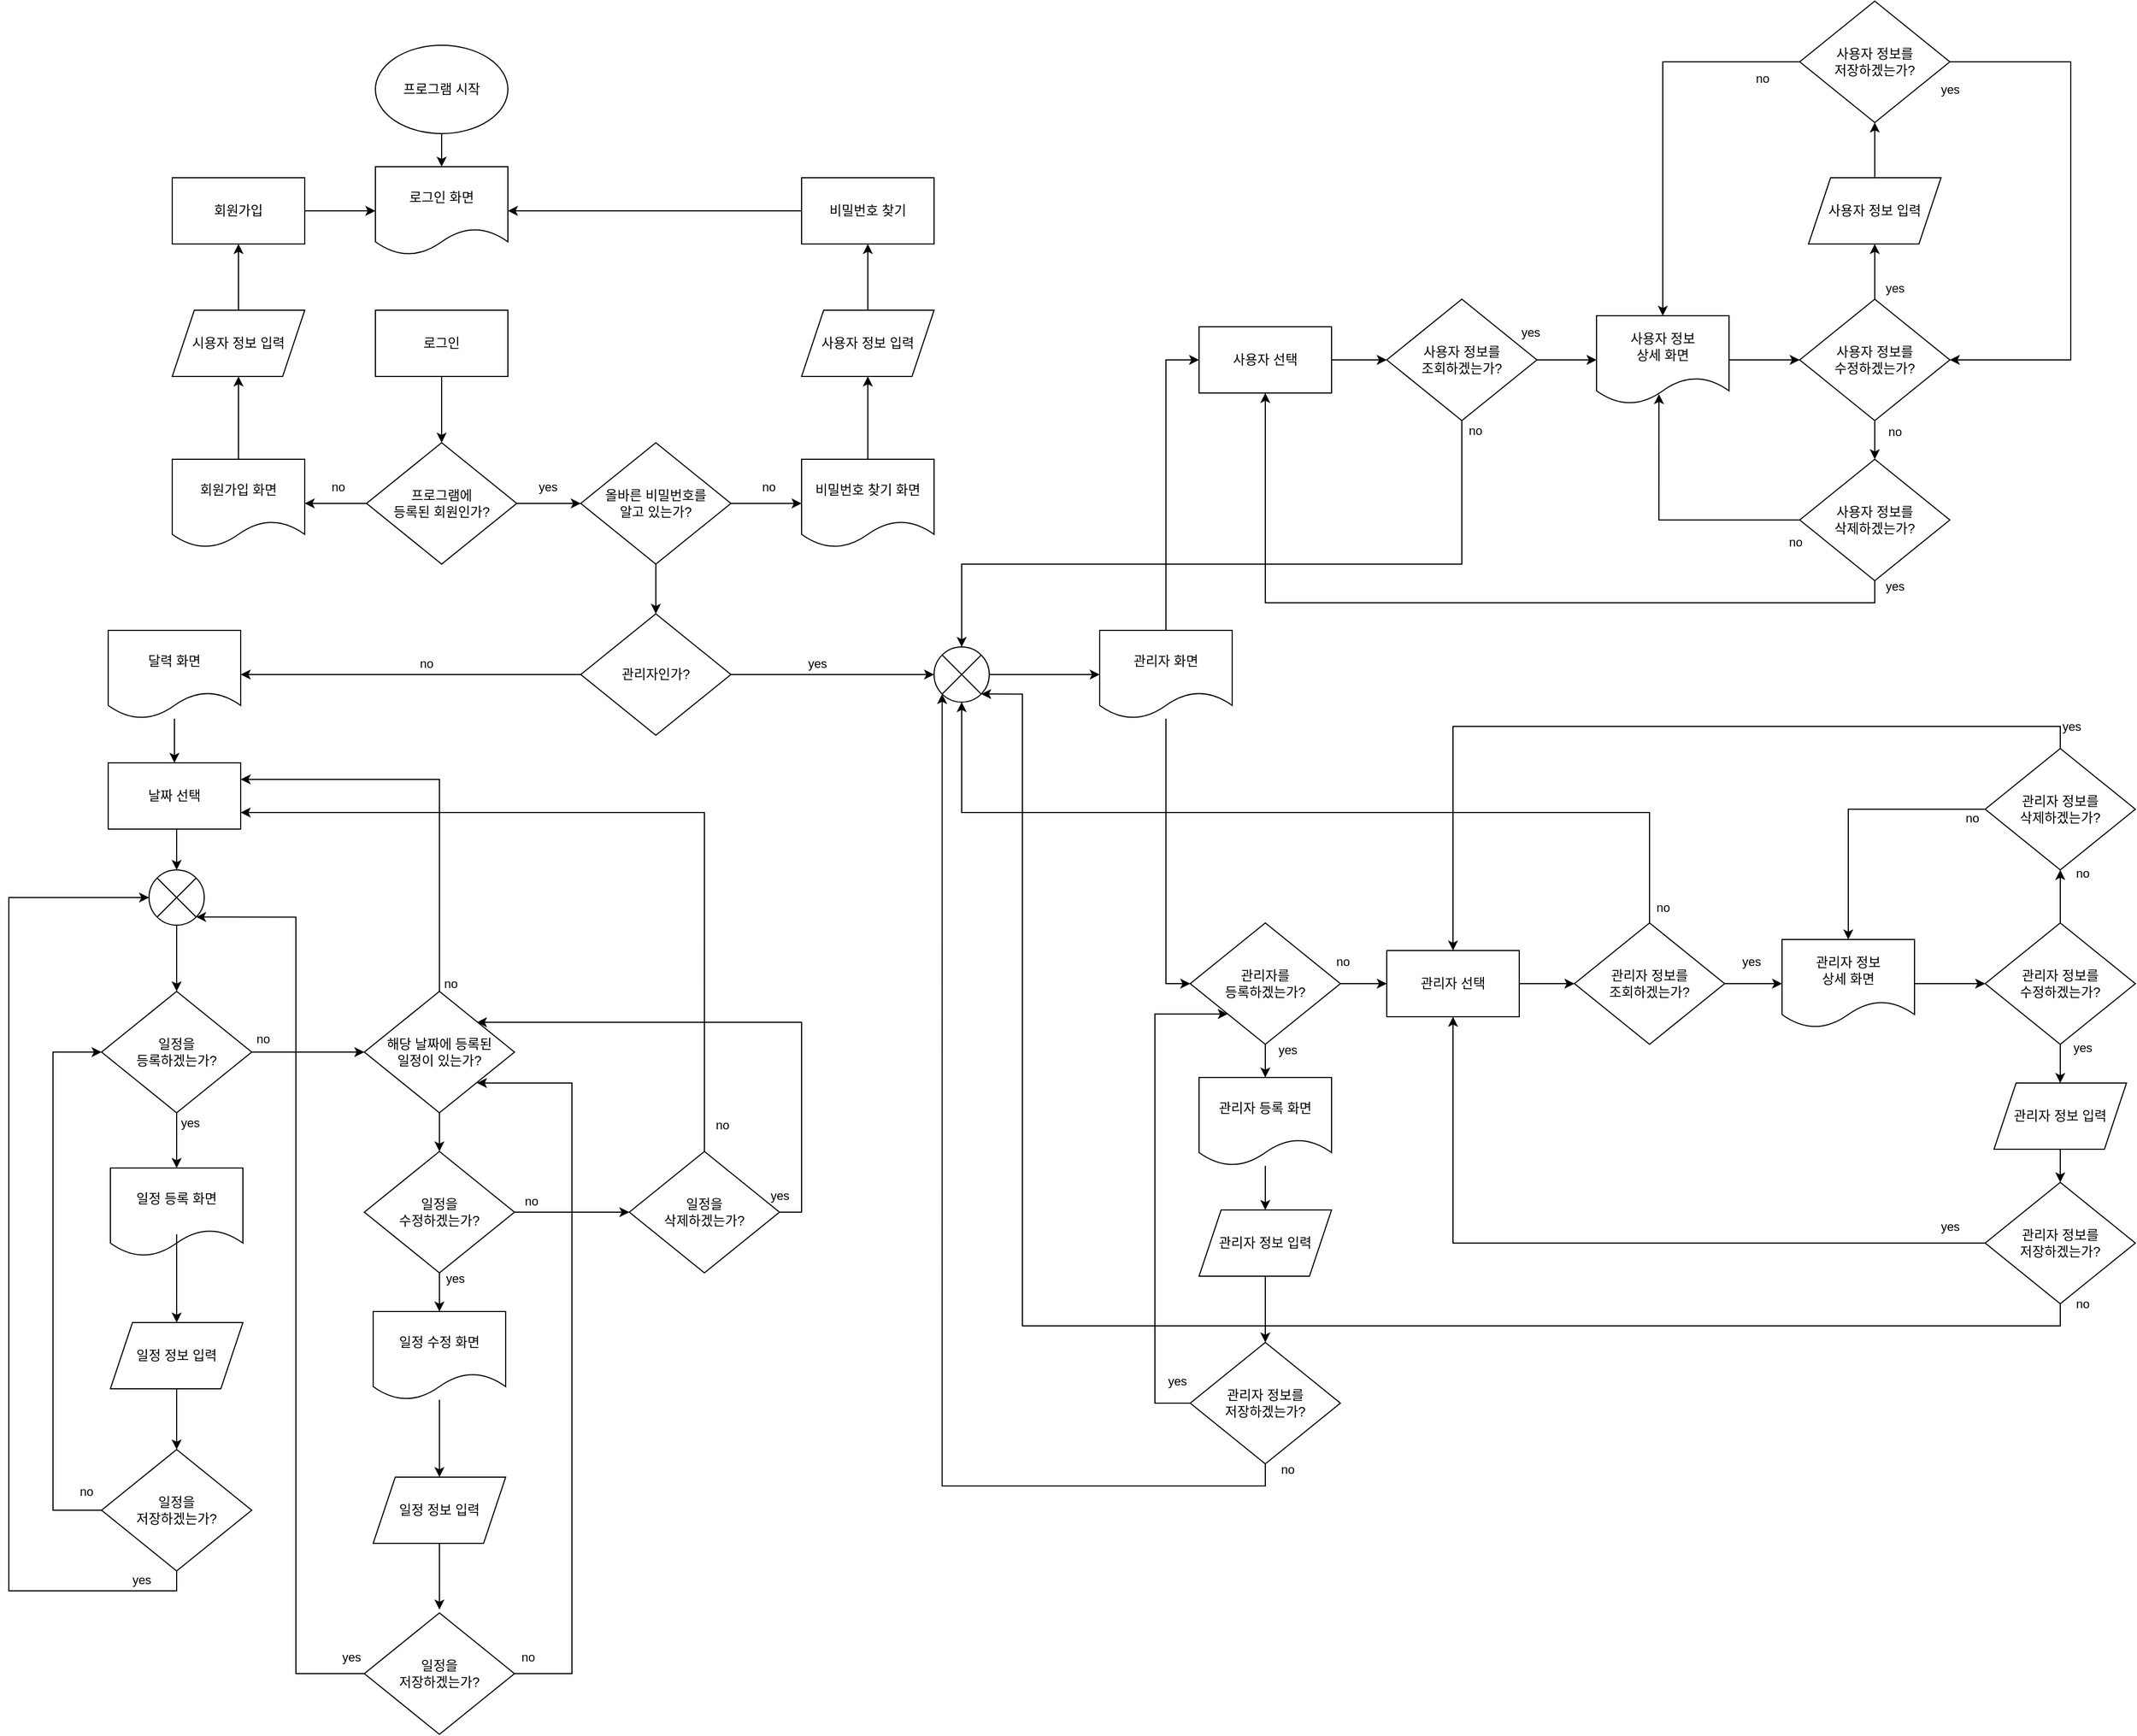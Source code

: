<mxfile version="20.3.0" type="device"><diagram id="fJboWQFBfaaFkfFNAOr0" name="페이지-1"><mxGraphModel dx="2755" dy="3312" grid="1" gridSize="10" guides="1" tooltips="1" connect="1" arrows="1" fold="1" page="1" pageScale="1" pageWidth="827" pageHeight="1169" math="0" shadow="0"><root><mxCell id="0"/><mxCell id="1" parent="0"/><mxCell id="SVB-QHmAHAzMWDpv_pPk-1" value="달력 화면" style="shape=document;whiteSpace=wrap;html=1;boundedLbl=1;" vertex="1" parent="1"><mxGeometry x="421.99" y="-430" width="120" height="80" as="geometry"/></mxCell><mxCell id="SVB-QHmAHAzMWDpv_pPk-2" value="날짜 선택" style="rounded=0;whiteSpace=wrap;html=1;" vertex="1" parent="1"><mxGeometry x="421.99" y="-310" width="120" height="60" as="geometry"/></mxCell><mxCell id="SVB-QHmAHAzMWDpv_pPk-3" style="edgeStyle=orthogonalEdgeStyle;rounded=0;orthogonalLoop=1;jettySize=auto;html=1;entryX=0.5;entryY=0;entryDx=0;entryDy=0;startArrow=none;startFill=0;endArrow=classic;endFill=1;" edge="1" parent="1" source="SVB-QHmAHAzMWDpv_pPk-1" target="SVB-QHmAHAzMWDpv_pPk-2"><mxGeometry relative="1" as="geometry"/></mxCell><mxCell id="SVB-QHmAHAzMWDpv_pPk-4" value="일정을&lt;br&gt;수정하겠는가?" style="rhombus;whiteSpace=wrap;html=1;" vertex="1" parent="1"><mxGeometry x="653.99" y="42" width="136" height="110" as="geometry"/></mxCell><mxCell id="SVB-QHmAHAzMWDpv_pPk-5" value="no" style="edgeStyle=orthogonalEdgeStyle;rounded=0;orthogonalLoop=1;jettySize=auto;html=1;exitX=0.5;exitY=0;exitDx=0;exitDy=0;entryX=1;entryY=0.75;entryDx=0;entryDy=0;startArrow=none;startFill=0;endArrow=classic;endFill=1;" edge="1" parent="1" source="SVB-QHmAHAzMWDpv_pPk-6" target="SVB-QHmAHAzMWDpv_pPk-2"><mxGeometry x="-0.934" y="-16" relative="1" as="geometry"><mxPoint as="offset"/></mxGeometry></mxCell><mxCell id="SVB-QHmAHAzMWDpv_pPk-6" value="일정을&lt;br&gt;삭제하겠는가?" style="rhombus;whiteSpace=wrap;html=1;" vertex="1" parent="1"><mxGeometry x="893.99" y="42" width="136" height="110" as="geometry"/></mxCell><mxCell id="SVB-QHmAHAzMWDpv_pPk-7" value="no" style="edgeStyle=orthogonalEdgeStyle;rounded=0;orthogonalLoop=1;jettySize=auto;html=1;exitX=1;exitY=0.5;exitDx=0;exitDy=0;entryX=0;entryY=0.5;entryDx=0;entryDy=0;startArrow=none;startFill=0;endArrow=classic;endFill=1;" edge="1" parent="1" source="SVB-QHmAHAzMWDpv_pPk-4" target="SVB-QHmAHAzMWDpv_pPk-6"><mxGeometry x="-0.714" y="10" relative="1" as="geometry"><mxPoint as="offset"/></mxGeometry></mxCell><mxCell id="SVB-QHmAHAzMWDpv_pPk-8" value="일정 수정 화면" style="shape=document;whiteSpace=wrap;html=1;boundedLbl=1;" vertex="1" parent="1"><mxGeometry x="661.99" y="187" width="120" height="80" as="geometry"/></mxCell><mxCell id="SVB-QHmAHAzMWDpv_pPk-9" value="yes" style="edgeStyle=orthogonalEdgeStyle;rounded=0;orthogonalLoop=1;jettySize=auto;html=1;exitX=0.5;exitY=1;exitDx=0;exitDy=0;entryX=0.5;entryY=0;entryDx=0;entryDy=0;startArrow=none;startFill=0;endArrow=classic;endFill=1;" edge="1" parent="1" source="SVB-QHmAHAzMWDpv_pPk-4" target="SVB-QHmAHAzMWDpv_pPk-8"><mxGeometry x="-0.714" y="14" relative="1" as="geometry"><mxPoint as="offset"/></mxGeometry></mxCell><mxCell id="SVB-QHmAHAzMWDpv_pPk-10" value="일정을&lt;br&gt;저장하겠는가?" style="rhombus;whiteSpace=wrap;html=1;" vertex="1" parent="1"><mxGeometry x="415.99" y="312" width="136" height="110" as="geometry"/></mxCell><mxCell id="SVB-QHmAHAzMWDpv_pPk-11" value="no" style="edgeStyle=orthogonalEdgeStyle;rounded=0;orthogonalLoop=1;jettySize=auto;html=1;exitX=0.5;exitY=0;exitDx=0;exitDy=0;entryX=1;entryY=0.25;entryDx=0;entryDy=0;startArrow=none;startFill=0;endArrow=classic;endFill=1;" edge="1" parent="1" source="SVB-QHmAHAzMWDpv_pPk-13" target="SVB-QHmAHAzMWDpv_pPk-2"><mxGeometry x="-0.962" y="-10" relative="1" as="geometry"><mxPoint as="offset"/></mxGeometry></mxCell><mxCell id="SVB-QHmAHAzMWDpv_pPk-12" style="edgeStyle=orthogonalEdgeStyle;rounded=0;orthogonalLoop=1;jettySize=auto;html=1;exitX=0.5;exitY=1;exitDx=0;exitDy=0;entryX=0.5;entryY=0;entryDx=0;entryDy=0;startArrow=none;startFill=0;endArrow=classic;endFill=1;" edge="1" parent="1" source="SVB-QHmAHAzMWDpv_pPk-13" target="SVB-QHmAHAzMWDpv_pPk-4"><mxGeometry relative="1" as="geometry"/></mxCell><mxCell id="SVB-QHmAHAzMWDpv_pPk-13" value="해당 날짜에 등록된&lt;br&gt;일정이 있는가?" style="rhombus;whiteSpace=wrap;html=1;" vertex="1" parent="1"><mxGeometry x="653.99" y="-103.0" width="136" height="110" as="geometry"/></mxCell><mxCell id="SVB-QHmAHAzMWDpv_pPk-14" value="yes" style="edgeStyle=orthogonalEdgeStyle;rounded=0;orthogonalLoop=1;jettySize=auto;html=1;exitX=1;exitY=0.5;exitDx=0;exitDy=0;startArrow=none;startFill=0;endArrow=classic;endFill=1;entryX=1;entryY=0;entryDx=0;entryDy=0;" edge="1" parent="1" source="SVB-QHmAHAzMWDpv_pPk-6" target="SVB-QHmAHAzMWDpv_pPk-13"><mxGeometry x="-1" y="15" relative="1" as="geometry"><mxPoint x="1035.99" y="-68.0" as="targetPoint"/><Array as="points"><mxPoint x="1049.99" y="97"/><mxPoint x="1049.99" y="-75.0"/><mxPoint x="755.99" y="-75.0"/></Array><mxPoint as="offset"/></mxGeometry></mxCell><mxCell id="SVB-QHmAHAzMWDpv_pPk-15" value="no" style="edgeStyle=orthogonalEdgeStyle;rounded=0;orthogonalLoop=1;jettySize=auto;html=1;exitX=1;exitY=0.5;exitDx=0;exitDy=0;entryX=0;entryY=0.5;entryDx=0;entryDy=0;startArrow=none;startFill=0;endArrow=classic;endFill=1;" edge="1" parent="1" source="SVB-QHmAHAzMWDpv_pPk-16" target="SVB-QHmAHAzMWDpv_pPk-13"><mxGeometry x="-0.804" y="12" relative="1" as="geometry"><mxPoint x="591.99" y="-48.0" as="sourcePoint"/><mxPoint as="offset"/></mxGeometry></mxCell><mxCell id="SVB-QHmAHAzMWDpv_pPk-16" value="일정을&lt;br&gt;등록하겠는가?" style="rhombus;whiteSpace=wrap;html=1;" vertex="1" parent="1"><mxGeometry x="415.99" y="-103.0" width="136" height="110" as="geometry"/></mxCell><mxCell id="SVB-QHmAHAzMWDpv_pPk-17" value="no" style="edgeStyle=orthogonalEdgeStyle;rounded=0;orthogonalLoop=1;jettySize=auto;html=1;exitX=0;exitY=0.5;exitDx=0;exitDy=0;entryX=0;entryY=0.5;entryDx=0;entryDy=0;startArrow=none;startFill=0;endArrow=classic;endFill=1;" edge="1" parent="1" source="SVB-QHmAHAzMWDpv_pPk-10" target="SVB-QHmAHAzMWDpv_pPk-16"><mxGeometry x="-0.944" y="-17" relative="1" as="geometry"><Array as="points"><mxPoint x="371.99" y="367"/><mxPoint x="371.99" y="-48.0"/></Array><mxPoint as="offset"/></mxGeometry></mxCell><mxCell id="SVB-QHmAHAzMWDpv_pPk-18" value="일정 등록 화면" style="shape=document;whiteSpace=wrap;html=1;boundedLbl=1;" vertex="1" parent="1"><mxGeometry x="423.99" y="57" width="120" height="80" as="geometry"/></mxCell><mxCell id="SVB-QHmAHAzMWDpv_pPk-19" value="yes" style="edgeStyle=orthogonalEdgeStyle;rounded=0;orthogonalLoop=1;jettySize=auto;html=1;exitX=0.5;exitY=1;exitDx=0;exitDy=0;entryX=0.5;entryY=0;entryDx=0;entryDy=0;startArrow=none;startFill=0;endArrow=classic;endFill=1;" edge="1" parent="1" source="SVB-QHmAHAzMWDpv_pPk-16" target="SVB-QHmAHAzMWDpv_pPk-18"><mxGeometry x="-0.667" y="12" relative="1" as="geometry"><mxPoint as="offset"/></mxGeometry></mxCell><mxCell id="SVB-QHmAHAzMWDpv_pPk-20" style="edgeStyle=orthogonalEdgeStyle;rounded=0;orthogonalLoop=1;jettySize=auto;html=1;exitX=0.5;exitY=0;exitDx=0;exitDy=0;startArrow=classic;startFill=1;endArrow=none;endFill=0;" edge="1" parent="1" source="SVB-QHmAHAzMWDpv_pPk-22"><mxGeometry relative="1" as="geometry"><mxPoint x="483.99" y="167" as="sourcePoint"/><mxPoint x="483.99" y="117" as="targetPoint"/></mxGeometry></mxCell><mxCell id="SVB-QHmAHAzMWDpv_pPk-21" style="edgeStyle=orthogonalEdgeStyle;rounded=0;orthogonalLoop=1;jettySize=auto;html=1;exitX=0.5;exitY=1;exitDx=0;exitDy=0;entryX=0.5;entryY=0;entryDx=0;entryDy=0;startArrow=none;startFill=0;endArrow=classic;endFill=1;" edge="1" parent="1" source="SVB-QHmAHAzMWDpv_pPk-22" target="SVB-QHmAHAzMWDpv_pPk-10"><mxGeometry relative="1" as="geometry"/></mxCell><mxCell id="SVB-QHmAHAzMWDpv_pPk-22" value="일정 정보 입력" style="shape=parallelogram;perimeter=parallelogramPerimeter;whiteSpace=wrap;html=1;fixedSize=1;" vertex="1" parent="1"><mxGeometry x="423.99" y="197" width="120" height="60" as="geometry"/></mxCell><mxCell id="SVB-QHmAHAzMWDpv_pPk-23" value="no" style="edgeStyle=orthogonalEdgeStyle;rounded=0;orthogonalLoop=1;jettySize=auto;html=1;entryX=1;entryY=1;entryDx=0;entryDy=0;startArrow=none;startFill=0;endArrow=classic;endFill=1;exitX=1;exitY=0.5;exitDx=0;exitDy=0;" edge="1" parent="1" source="SVB-QHmAHAzMWDpv_pPk-24" target="SVB-QHmAHAzMWDpv_pPk-13"><mxGeometry x="-0.964" y="15" relative="1" as="geometry"><mxPoint x="841.99" y="512" as="sourcePoint"/><Array as="points"><mxPoint x="841.99" y="515"/><mxPoint x="841.99" y="-20.0"/><mxPoint x="755.99" y="-20.0"/></Array><mxPoint as="offset"/></mxGeometry></mxCell><mxCell id="SVB-QHmAHAzMWDpv_pPk-24" value="일정을&lt;br&gt;저장하겠는가?" style="rhombus;whiteSpace=wrap;html=1;" vertex="1" parent="1"><mxGeometry x="653.99" y="460" width="136" height="110" as="geometry"/></mxCell><mxCell id="SVB-QHmAHAzMWDpv_pPk-25" style="edgeStyle=orthogonalEdgeStyle;rounded=0;orthogonalLoop=1;jettySize=auto;html=1;exitX=0.5;exitY=1;exitDx=0;exitDy=0;entryX=0.5;entryY=0;entryDx=0;entryDy=0;startArrow=none;startFill=0;endArrow=classic;endFill=1;" edge="1" parent="1" source="SVB-QHmAHAzMWDpv_pPk-26"><mxGeometry relative="1" as="geometry"><mxPoint x="721.99" y="457" as="targetPoint"/></mxGeometry></mxCell><mxCell id="SVB-QHmAHAzMWDpv_pPk-26" value="일정 정보 입력" style="shape=parallelogram;perimeter=parallelogramPerimeter;whiteSpace=wrap;html=1;fixedSize=1;" vertex="1" parent="1"><mxGeometry x="661.99" y="337" width="120" height="60" as="geometry"/></mxCell><mxCell id="SVB-QHmAHAzMWDpv_pPk-27" style="edgeStyle=orthogonalEdgeStyle;rounded=0;orthogonalLoop=1;jettySize=auto;html=1;entryX=0.5;entryY=0;entryDx=0;entryDy=0;startArrow=none;startFill=0;endArrow=classic;endFill=1;" edge="1" parent="1" source="SVB-QHmAHAzMWDpv_pPk-8" target="SVB-QHmAHAzMWDpv_pPk-26"><mxGeometry relative="1" as="geometry"><mxPoint x="721.99" y="247" as="sourcePoint"/><mxPoint x="554.99" y="197" as="targetPoint"/></mxGeometry></mxCell><mxCell id="SVB-QHmAHAzMWDpv_pPk-28" style="edgeStyle=orthogonalEdgeStyle;rounded=0;orthogonalLoop=1;jettySize=auto;html=1;exitX=0.5;exitY=1;exitDx=0;exitDy=0;entryX=0.5;entryY=0;entryDx=0;entryDy=0;startArrow=none;startFill=0;endArrow=classic;endFill=1;" edge="1" parent="1" source="SVB-QHmAHAzMWDpv_pPk-29" target="SVB-QHmAHAzMWDpv_pPk-16"><mxGeometry relative="1" as="geometry"/></mxCell><mxCell id="SVB-QHmAHAzMWDpv_pPk-29" value="" style="shape=sumEllipse;perimeter=ellipsePerimeter;whiteSpace=wrap;html=1;backgroundOutline=1;" vertex="1" parent="1"><mxGeometry x="458.99" y="-213.0" width="50" height="50" as="geometry"/></mxCell><mxCell id="SVB-QHmAHAzMWDpv_pPk-30" style="edgeStyle=orthogonalEdgeStyle;rounded=0;orthogonalLoop=1;jettySize=auto;html=1;exitX=0.5;exitY=1;exitDx=0;exitDy=0;entryX=0.5;entryY=0;entryDx=0;entryDy=0;startArrow=none;startFill=0;endArrow=classic;endFill=1;" edge="1" parent="1" source="SVB-QHmAHAzMWDpv_pPk-2" target="SVB-QHmAHAzMWDpv_pPk-29"><mxGeometry relative="1" as="geometry"><mxPoint x="729.99" y="-210.0" as="targetPoint"/></mxGeometry></mxCell><mxCell id="SVB-QHmAHAzMWDpv_pPk-31" value="yes" style="edgeStyle=orthogonalEdgeStyle;rounded=0;orthogonalLoop=1;jettySize=auto;html=1;exitX=0.5;exitY=1;exitDx=0;exitDy=0;entryX=0;entryY=0.5;entryDx=0;entryDy=0;startArrow=none;startFill=0;endArrow=classic;endFill=1;" edge="1" parent="1" source="SVB-QHmAHAzMWDpv_pPk-10" target="SVB-QHmAHAzMWDpv_pPk-29"><mxGeometry x="-0.892" y="-10" relative="1" as="geometry"><Array as="points"><mxPoint x="483.99" y="440"/><mxPoint x="331.99" y="440"/><mxPoint x="331.99" y="-188.0"/></Array><mxPoint as="offset"/></mxGeometry></mxCell><mxCell id="SVB-QHmAHAzMWDpv_pPk-32" value="yes" style="edgeStyle=orthogonalEdgeStyle;rounded=0;orthogonalLoop=1;jettySize=auto;html=1;exitX=0;exitY=0.5;exitDx=0;exitDy=0;entryX=1;entryY=1;entryDx=0;entryDy=0;startArrow=none;startFill=0;endArrow=classic;endFill=1;" edge="1" parent="1" source="SVB-QHmAHAzMWDpv_pPk-24" target="SVB-QHmAHAzMWDpv_pPk-29"><mxGeometry x="-0.971" y="-15" relative="1" as="geometry"><mxPoint x="613.99" y="512" as="sourcePoint"/><Array as="points"><mxPoint x="591.99" y="515"/><mxPoint x="591.99" y="-170.0"/></Array><mxPoint as="offset"/></mxGeometry></mxCell><mxCell id="SVB-QHmAHAzMWDpv_pPk-33" value="관리자 화면" style="shape=document;whiteSpace=wrap;html=1;boundedLbl=1;" vertex="1" parent="1"><mxGeometry x="1320" y="-430" width="120" height="80" as="geometry"/></mxCell><mxCell id="SVB-QHmAHAzMWDpv_pPk-34" value="사용자 정보를&lt;br&gt;조회하겠는가?" style="rhombus;whiteSpace=wrap;html=1;" vertex="1" parent="1"><mxGeometry x="1580" y="-730" width="136" height="110" as="geometry"/></mxCell><mxCell id="SVB-QHmAHAzMWDpv_pPk-35" style="edgeStyle=orthogonalEdgeStyle;rounded=0;orthogonalLoop=1;jettySize=auto;html=1;exitX=1;exitY=0.5;exitDx=0;exitDy=0;entryX=0;entryY=0.5;entryDx=0;entryDy=0;startArrow=none;startFill=0;endArrow=classic;endFill=1;" edge="1" parent="1" source="SVB-QHmAHAzMWDpv_pPk-36" target="SVB-QHmAHAzMWDpv_pPk-34"><mxGeometry relative="1" as="geometry"/></mxCell><mxCell id="SVB-QHmAHAzMWDpv_pPk-36" value="사용자 선택" style="whiteSpace=wrap;html=1;" vertex="1" parent="1"><mxGeometry x="1410" y="-705" width="120" height="60" as="geometry"/></mxCell><mxCell id="SVB-QHmAHAzMWDpv_pPk-37" style="edgeStyle=orthogonalEdgeStyle;rounded=0;orthogonalLoop=1;jettySize=auto;html=1;entryX=0;entryY=0.5;entryDx=0;entryDy=0;startArrow=none;startFill=0;endArrow=classic;endFill=1;" edge="1" parent="1" source="SVB-QHmAHAzMWDpv_pPk-33" target="SVB-QHmAHAzMWDpv_pPk-36"><mxGeometry relative="1" as="geometry"/></mxCell><mxCell id="SVB-QHmAHAzMWDpv_pPk-38" value="사용자 정보를&lt;br&gt;수정하겠는가?" style="rhombus;whiteSpace=wrap;html=1;" vertex="1" parent="1"><mxGeometry x="1954" y="-730" width="136" height="110" as="geometry"/></mxCell><mxCell id="SVB-QHmAHAzMWDpv_pPk-39" value="사용자 정보 입력" style="shape=parallelogram;perimeter=parallelogramPerimeter;whiteSpace=wrap;html=1;fixedSize=1;" vertex="1" parent="1"><mxGeometry x="1962" y="-840" width="120" height="60" as="geometry"/></mxCell><mxCell id="SVB-QHmAHAzMWDpv_pPk-40" value="yes" style="edgeStyle=orthogonalEdgeStyle;rounded=0;orthogonalLoop=1;jettySize=auto;html=1;exitX=0.5;exitY=0;exitDx=0;exitDy=0;entryX=0.5;entryY=1;entryDx=0;entryDy=0;startArrow=none;startFill=0;endArrow=classic;endFill=1;" edge="1" parent="1" source="SVB-QHmAHAzMWDpv_pPk-38" target="SVB-QHmAHAzMWDpv_pPk-39"><mxGeometry x="-0.6" y="-18" relative="1" as="geometry"><mxPoint as="offset"/></mxGeometry></mxCell><mxCell id="SVB-QHmAHAzMWDpv_pPk-41" value="yes" style="edgeStyle=orthogonalEdgeStyle;rounded=0;orthogonalLoop=1;jettySize=auto;html=1;exitX=1;exitY=0.5;exitDx=0;exitDy=0;entryX=1;entryY=0.5;entryDx=0;entryDy=0;startArrow=none;startFill=0;endArrow=classic;endFill=1;" edge="1" parent="1" source="SVB-QHmAHAzMWDpv_pPk-42" target="SVB-QHmAHAzMWDpv_pPk-38"><mxGeometry x="-1" y="-25" relative="1" as="geometry"><Array as="points"><mxPoint x="2199.5" y="-945"/><mxPoint x="2199.5" y="-675"/></Array><mxPoint as="offset"/></mxGeometry></mxCell><mxCell id="SVB-QHmAHAzMWDpv_pPk-42" value="사용자 정보를&lt;br&gt;저장하겠는가?" style="rhombus;whiteSpace=wrap;html=1;" vertex="1" parent="1"><mxGeometry x="1954" y="-1000" width="136" height="110" as="geometry"/></mxCell><mxCell id="SVB-QHmAHAzMWDpv_pPk-43" style="edgeStyle=orthogonalEdgeStyle;rounded=0;orthogonalLoop=1;jettySize=auto;html=1;exitX=0.5;exitY=0;exitDx=0;exitDy=0;entryX=0.5;entryY=1;entryDx=0;entryDy=0;startArrow=none;startFill=0;endArrow=classic;endFill=1;" edge="1" parent="1" source="SVB-QHmAHAzMWDpv_pPk-39" target="SVB-QHmAHAzMWDpv_pPk-42"><mxGeometry relative="1" as="geometry"/></mxCell><mxCell id="SVB-QHmAHAzMWDpv_pPk-44" value="yes" style="edgeStyle=orthogonalEdgeStyle;rounded=0;orthogonalLoop=1;jettySize=auto;html=1;exitX=0.5;exitY=1;exitDx=0;exitDy=0;entryX=0.5;entryY=1;entryDx=0;entryDy=0;startArrow=none;startFill=0;endArrow=classic;endFill=1;" edge="1" parent="1" source="SVB-QHmAHAzMWDpv_pPk-45" target="SVB-QHmAHAzMWDpv_pPk-36"><mxGeometry x="-0.987" y="18" relative="1" as="geometry"><mxPoint as="offset"/></mxGeometry></mxCell><mxCell id="SVB-QHmAHAzMWDpv_pPk-45" value="사용자 정보를&lt;br&gt;삭제하겠는가?" style="rhombus;whiteSpace=wrap;html=1;" vertex="1" parent="1"><mxGeometry x="1954" y="-585" width="136" height="110" as="geometry"/></mxCell><mxCell id="SVB-QHmAHAzMWDpv_pPk-46" value="no" style="edgeStyle=orthogonalEdgeStyle;rounded=0;orthogonalLoop=1;jettySize=auto;html=1;exitX=0.5;exitY=1;exitDx=0;exitDy=0;entryX=0.5;entryY=0;entryDx=0;entryDy=0;startArrow=none;startFill=0;endArrow=classic;endFill=1;" edge="1" parent="1" source="SVB-QHmAHAzMWDpv_pPk-38" target="SVB-QHmAHAzMWDpv_pPk-45"><mxGeometry x="-0.429" y="18" relative="1" as="geometry"><mxPoint as="offset"/></mxGeometry></mxCell><mxCell id="SVB-QHmAHAzMWDpv_pPk-47" value="관리자를&lt;br&gt;등록하겠는가?" style="rhombus;whiteSpace=wrap;html=1;" vertex="1" parent="1"><mxGeometry x="1402" y="-165.0" width="136" height="110" as="geometry"/></mxCell><mxCell id="SVB-QHmAHAzMWDpv_pPk-48" style="edgeStyle=orthogonalEdgeStyle;rounded=0;orthogonalLoop=1;jettySize=auto;html=1;entryX=0;entryY=0.5;entryDx=0;entryDy=0;startArrow=none;startFill=0;endArrow=classic;endFill=1;" edge="1" parent="1" source="SVB-QHmAHAzMWDpv_pPk-33" target="SVB-QHmAHAzMWDpv_pPk-47"><mxGeometry relative="1" as="geometry"><mxPoint x="1410" y="-85.0" as="targetPoint"/></mxGeometry></mxCell><mxCell id="SVB-QHmAHAzMWDpv_pPk-49" value="no" style="edgeStyle=orthogonalEdgeStyle;rounded=0;orthogonalLoop=1;jettySize=auto;html=1;exitX=1;exitY=0.5;exitDx=0;exitDy=0;entryX=0;entryY=0.5;entryDx=0;entryDy=0;startArrow=none;startFill=0;endArrow=classic;endFill=1;" edge="1" parent="1" source="SVB-QHmAHAzMWDpv_pPk-47" target="SVB-QHmAHAzMWDpv_pPk-77"><mxGeometry x="-0.905" y="20" relative="1" as="geometry"><mxPoint x="1530" y="-110.0" as="sourcePoint"/><mxPoint x="1580" y="-110.0" as="targetPoint"/><mxPoint as="offset"/></mxGeometry></mxCell><mxCell id="SVB-QHmAHAzMWDpv_pPk-50" value="관리자 정보를&lt;br&gt;수정하겠는가?" style="rhombus;whiteSpace=wrap;html=1;" vertex="1" parent="1"><mxGeometry x="2122" y="-165.0" width="136" height="110" as="geometry"/></mxCell><mxCell id="SVB-QHmAHAzMWDpv_pPk-51" value="관리자 정보를&lt;br&gt;삭제하겠는가?" style="rhombus;whiteSpace=wrap;html=1;" vertex="1" parent="1"><mxGeometry x="2122" y="-323" width="136" height="110" as="geometry"/></mxCell><mxCell id="SVB-QHmAHAzMWDpv_pPk-52" value="no" style="edgeStyle=orthogonalEdgeStyle;rounded=0;orthogonalLoop=1;jettySize=auto;html=1;exitX=0.5;exitY=0;exitDx=0;exitDy=0;entryX=0.5;entryY=1;entryDx=0;entryDy=0;startArrow=none;startFill=0;endArrow=classic;endFill=1;" edge="1" parent="1" source="SVB-QHmAHAzMWDpv_pPk-50" target="SVB-QHmAHAzMWDpv_pPk-51"><mxGeometry x="0.875" y="-20" relative="1" as="geometry"><mxPoint as="offset"/></mxGeometry></mxCell><mxCell id="SVB-QHmAHAzMWDpv_pPk-53" value="관리자 정보 입력" style="shape=parallelogram;perimeter=parallelogramPerimeter;whiteSpace=wrap;html=1;fixedSize=1;" vertex="1" parent="1"><mxGeometry x="2130" y="-20" width="120" height="60" as="geometry"/></mxCell><mxCell id="SVB-QHmAHAzMWDpv_pPk-54" value="yes" style="edgeStyle=orthogonalEdgeStyle;rounded=0;orthogonalLoop=1;jettySize=auto;html=1;exitX=0.5;exitY=1;exitDx=0;exitDy=0;entryX=0.5;entryY=0;entryDx=0;entryDy=0;startArrow=none;startFill=0;endArrow=classic;endFill=1;" edge="1" parent="1" source="SVB-QHmAHAzMWDpv_pPk-50" target="SVB-QHmAHAzMWDpv_pPk-53"><mxGeometry x="-0.867" y="20" relative="1" as="geometry"><mxPoint as="offset"/></mxGeometry></mxCell><mxCell id="SVB-QHmAHAzMWDpv_pPk-55" value="yes" style="edgeStyle=orthogonalEdgeStyle;rounded=0;orthogonalLoop=1;jettySize=auto;html=1;exitX=0;exitY=0.5;exitDx=0;exitDy=0;entryX=0;entryY=1;entryDx=0;entryDy=0;startArrow=none;startFill=0;endArrow=classic;endFill=1;" edge="1" parent="1" source="SVB-QHmAHAzMWDpv_pPk-56" target="SVB-QHmAHAzMWDpv_pPk-47"><mxGeometry x="-0.769" y="-20" relative="1" as="geometry"><Array as="points"><mxPoint x="1370" y="270"/><mxPoint x="1370" y="-82"/></Array><mxPoint as="offset"/></mxGeometry></mxCell><mxCell id="SVB-QHmAHAzMWDpv_pPk-56" value="관리자 정보를&lt;br&gt;저장하겠는가?" style="rhombus;whiteSpace=wrap;html=1;" vertex="1" parent="1"><mxGeometry x="1402" y="215" width="136" height="110" as="geometry"/></mxCell><mxCell id="SVB-QHmAHAzMWDpv_pPk-57" style="edgeStyle=orthogonalEdgeStyle;rounded=0;orthogonalLoop=1;jettySize=auto;html=1;exitX=0.5;exitY=1;exitDx=0;exitDy=0;entryX=0.5;entryY=0;entryDx=0;entryDy=0;startArrow=none;startFill=0;endArrow=classic;endFill=1;" edge="1" parent="1" source="SVB-QHmAHAzMWDpv_pPk-58" target="SVB-QHmAHAzMWDpv_pPk-56"><mxGeometry relative="1" as="geometry"/></mxCell><mxCell id="SVB-QHmAHAzMWDpv_pPk-58" value="관리자 정보 입력" style="shape=parallelogram;perimeter=parallelogramPerimeter;whiteSpace=wrap;html=1;fixedSize=1;" vertex="1" parent="1"><mxGeometry x="1410" y="95" width="120" height="60" as="geometry"/></mxCell><mxCell id="SVB-QHmAHAzMWDpv_pPk-59" value="관리자 정보를&lt;br&gt;저장하겠는가?" style="rhombus;whiteSpace=wrap;html=1;" vertex="1" parent="1"><mxGeometry x="2122" y="70" width="136" height="110" as="geometry"/></mxCell><mxCell id="SVB-QHmAHAzMWDpv_pPk-60" style="edgeStyle=orthogonalEdgeStyle;rounded=0;orthogonalLoop=1;jettySize=auto;html=1;exitX=0.5;exitY=1;exitDx=0;exitDy=0;entryX=0.5;entryY=0;entryDx=0;entryDy=0;startArrow=none;startFill=0;endArrow=classic;endFill=1;" edge="1" parent="1" source="SVB-QHmAHAzMWDpv_pPk-53" target="SVB-QHmAHAzMWDpv_pPk-59"><mxGeometry relative="1" as="geometry"/></mxCell><mxCell id="SVB-QHmAHAzMWDpv_pPk-61" style="edgeStyle=orthogonalEdgeStyle;rounded=0;orthogonalLoop=1;jettySize=auto;html=1;exitX=1;exitY=0.5;exitDx=0;exitDy=0;entryX=0;entryY=0.5;entryDx=0;entryDy=0;startArrow=none;startFill=0;endArrow=classic;endFill=1;" edge="1" parent="1" source="SVB-QHmAHAzMWDpv_pPk-62" target="SVB-QHmAHAzMWDpv_pPk-33"><mxGeometry relative="1" as="geometry"/></mxCell><mxCell id="SVB-QHmAHAzMWDpv_pPk-62" value="" style="shape=sumEllipse;perimeter=ellipsePerimeter;whiteSpace=wrap;html=1;backgroundOutline=1;" vertex="1" parent="1"><mxGeometry x="1170" y="-415" width="50" height="50" as="geometry"/></mxCell><mxCell id="SVB-QHmAHAzMWDpv_pPk-63" value="no" style="edgeStyle=orthogonalEdgeStyle;rounded=0;orthogonalLoop=1;jettySize=auto;html=1;exitX=0.5;exitY=1;exitDx=0;exitDy=0;entryX=0.5;entryY=0;entryDx=0;entryDy=0;startArrow=none;startFill=0;endArrow=classic;endFill=1;" edge="1" parent="1" source="SVB-QHmAHAzMWDpv_pPk-34" target="SVB-QHmAHAzMWDpv_pPk-62"><mxGeometry x="-0.973" y="12" relative="1" as="geometry"><Array as="points"><mxPoint x="1648" y="-490"/><mxPoint x="1195" y="-490"/></Array><mxPoint as="offset"/></mxGeometry></mxCell><mxCell id="SVB-QHmAHAzMWDpv_pPk-64" value="no" style="edgeStyle=orthogonalEdgeStyle;rounded=0;orthogonalLoop=1;jettySize=auto;html=1;exitX=0.5;exitY=1;exitDx=0;exitDy=0;entryX=0;entryY=1;entryDx=0;entryDy=0;startArrow=none;startFill=0;endArrow=classic;endFill=1;" edge="1" parent="1" source="SVB-QHmAHAzMWDpv_pPk-56" target="SVB-QHmAHAzMWDpv_pPk-62"><mxGeometry x="-0.991" y="20" relative="1" as="geometry"><Array as="points"><mxPoint x="1470" y="345"/><mxPoint x="1177" y="345"/></Array><mxPoint as="offset"/></mxGeometry></mxCell><mxCell id="SVB-QHmAHAzMWDpv_pPk-65" value="no" style="edgeStyle=orthogonalEdgeStyle;rounded=0;orthogonalLoop=1;jettySize=auto;html=1;exitX=0.5;exitY=1;exitDx=0;exitDy=0;startArrow=none;startFill=0;endArrow=classic;endFill=1;entryX=1;entryY=1;entryDx=0;entryDy=0;" edge="1" parent="1" source="SVB-QHmAHAzMWDpv_pPk-59" target="SVB-QHmAHAzMWDpv_pPk-62"><mxGeometry x="-1" y="20" relative="1" as="geometry"><Array as="points"><mxPoint x="2190" y="200"/><mxPoint x="1250" y="200"/><mxPoint x="1250" y="-372"/></Array><mxPoint as="offset"/></mxGeometry></mxCell><mxCell id="SVB-QHmAHAzMWDpv_pPk-66" style="edgeStyle=orthogonalEdgeStyle;rounded=0;orthogonalLoop=1;jettySize=auto;html=1;exitX=1;exitY=0.5;exitDx=0;exitDy=0;entryX=0;entryY=0.5;entryDx=0;entryDy=0;startArrow=none;startFill=0;endArrow=classic;endFill=1;" edge="1" parent="1" source="SVB-QHmAHAzMWDpv_pPk-67" target="SVB-QHmAHAzMWDpv_pPk-38"><mxGeometry relative="1" as="geometry"/></mxCell><mxCell id="SVB-QHmAHAzMWDpv_pPk-67" value="사용자 정보&lt;br&gt;상세 화면" style="shape=document;whiteSpace=wrap;html=1;boundedLbl=1;" vertex="1" parent="1"><mxGeometry x="1770" y="-715" width="120" height="80" as="geometry"/></mxCell><mxCell id="SVB-QHmAHAzMWDpv_pPk-68" value="yes" style="edgeStyle=orthogonalEdgeStyle;rounded=0;orthogonalLoop=1;jettySize=auto;html=1;exitX=1;exitY=0.5;exitDx=0;exitDy=0;entryX=0;entryY=0.5;entryDx=0;entryDy=0;startArrow=none;startFill=0;endArrow=classic;endFill=1;" edge="1" parent="1" source="SVB-QHmAHAzMWDpv_pPk-34" target="SVB-QHmAHAzMWDpv_pPk-67"><mxGeometry x="-1" y="26" relative="1" as="geometry"><mxPoint x="-6" y="1" as="offset"/></mxGeometry></mxCell><mxCell id="SVB-QHmAHAzMWDpv_pPk-69" value="no" style="edgeStyle=orthogonalEdgeStyle;rounded=0;orthogonalLoop=1;jettySize=auto;html=1;exitX=0;exitY=0.5;exitDx=0;exitDy=0;entryX=0.5;entryY=0;entryDx=0;entryDy=0;startArrow=none;startFill=0;endArrow=classic;endFill=1;" edge="1" parent="1" source="SVB-QHmAHAzMWDpv_pPk-42" target="SVB-QHmAHAzMWDpv_pPk-67"><mxGeometry x="-0.808" y="15" relative="1" as="geometry"><mxPoint as="offset"/></mxGeometry></mxCell><mxCell id="SVB-QHmAHAzMWDpv_pPk-70" value="no" style="edgeStyle=orthogonalEdgeStyle;rounded=0;orthogonalLoop=1;jettySize=auto;html=1;exitX=0;exitY=0.5;exitDx=0;exitDy=0;entryX=0.471;entryY=0.888;entryDx=0;entryDy=0;entryPerimeter=0;startArrow=none;startFill=0;endArrow=classic;endFill=1;" edge="1" parent="1" source="SVB-QHmAHAzMWDpv_pPk-45" target="SVB-QHmAHAzMWDpv_pPk-67"><mxGeometry x="-0.967" y="20" relative="1" as="geometry"><mxPoint as="offset"/></mxGeometry></mxCell><mxCell id="SVB-QHmAHAzMWDpv_pPk-71" value="" style="edgeStyle=orthogonalEdgeStyle;rounded=0;orthogonalLoop=1;jettySize=auto;html=1;startArrow=none;startFill=0;endArrow=classic;endFill=1;exitX=1;exitY=0.5;exitDx=0;exitDy=0;entryX=0;entryY=0.5;entryDx=0;entryDy=0;" edge="1" parent="1" source="SVB-QHmAHAzMWDpv_pPk-72" target="SVB-QHmAHAzMWDpv_pPk-50"><mxGeometry relative="1" as="geometry"/></mxCell><mxCell id="SVB-QHmAHAzMWDpv_pPk-72" value="관리자 정보&lt;br&gt;상세 화면" style="shape=document;whiteSpace=wrap;html=1;boundedLbl=1;" vertex="1" parent="1"><mxGeometry x="1938" y="-150.0" width="120" height="80" as="geometry"/></mxCell><mxCell id="SVB-QHmAHAzMWDpv_pPk-73" value="no" style="edgeStyle=orthogonalEdgeStyle;rounded=0;orthogonalLoop=1;jettySize=auto;html=1;exitX=0;exitY=0.5;exitDx=0;exitDy=0;entryX=0.5;entryY=0;entryDx=0;entryDy=0;startArrow=none;startFill=0;endArrow=classic;endFill=1;" edge="1" parent="1" source="SVB-QHmAHAzMWDpv_pPk-51" target="SVB-QHmAHAzMWDpv_pPk-72"><mxGeometry x="-0.901" y="8" relative="1" as="geometry"><mxPoint as="offset"/></mxGeometry></mxCell><mxCell id="SVB-QHmAHAzMWDpv_pPk-74" style="edgeStyle=orthogonalEdgeStyle;rounded=0;orthogonalLoop=1;jettySize=auto;html=1;entryX=0.5;entryY=0;entryDx=0;entryDy=0;startArrow=none;startFill=0;endArrow=classic;endFill=1;" edge="1" parent="1" source="SVB-QHmAHAzMWDpv_pPk-75" target="SVB-QHmAHAzMWDpv_pPk-58"><mxGeometry relative="1" as="geometry"/></mxCell><mxCell id="SVB-QHmAHAzMWDpv_pPk-75" value="관리자 등록 화면" style="shape=document;whiteSpace=wrap;html=1;boundedLbl=1;" vertex="1" parent="1"><mxGeometry x="1410" y="-25" width="120" height="80" as="geometry"/></mxCell><mxCell id="SVB-QHmAHAzMWDpv_pPk-76" value="yes" style="edgeStyle=orthogonalEdgeStyle;rounded=0;orthogonalLoop=1;jettySize=auto;html=1;exitX=0.5;exitY=1;exitDx=0;exitDy=0;entryX=0.5;entryY=0;entryDx=0;entryDy=0;startArrow=none;startFill=0;endArrow=classic;endFill=1;" edge="1" parent="1" source="SVB-QHmAHAzMWDpv_pPk-47" target="SVB-QHmAHAzMWDpv_pPk-75"><mxGeometry x="-0.667" y="20" relative="1" as="geometry"><mxPoint as="offset"/></mxGeometry></mxCell><mxCell id="SVB-QHmAHAzMWDpv_pPk-77" value="관리자 선택" style="whiteSpace=wrap;html=1;" vertex="1" parent="1"><mxGeometry x="1580" y="-140.0" width="120" height="60" as="geometry"/></mxCell><mxCell id="SVB-QHmAHAzMWDpv_pPk-78" value="yes" style="edgeStyle=orthogonalEdgeStyle;rounded=0;orthogonalLoop=1;jettySize=auto;html=1;exitX=0.5;exitY=0;exitDx=0;exitDy=0;startArrow=none;startFill=0;endArrow=classic;endFill=1;entryX=0.5;entryY=0;entryDx=0;entryDy=0;" edge="1" parent="1" source="SVB-QHmAHAzMWDpv_pPk-51" target="SVB-QHmAHAzMWDpv_pPk-77"><mxGeometry x="-0.948" y="-10" relative="1" as="geometry"><mxPoint x="1190" y="-320" as="targetPoint"/><mxPoint x="10" y="10" as="offset"/></mxGeometry></mxCell><mxCell id="SVB-QHmAHAzMWDpv_pPk-79" value="yes" style="edgeStyle=orthogonalEdgeStyle;rounded=0;orthogonalLoop=1;jettySize=auto;html=1;exitX=0;exitY=0.5;exitDx=0;exitDy=0;entryX=0.5;entryY=1;entryDx=0;entryDy=0;startArrow=none;startFill=0;endArrow=classic;endFill=1;" edge="1" parent="1" source="SVB-QHmAHAzMWDpv_pPk-59" target="SVB-QHmAHAzMWDpv_pPk-77"><mxGeometry x="-0.907" y="-15" relative="1" as="geometry"><mxPoint as="offset"/></mxGeometry></mxCell><mxCell id="SVB-QHmAHAzMWDpv_pPk-80" value="no" style="edgeStyle=orthogonalEdgeStyle;rounded=0;orthogonalLoop=1;jettySize=auto;html=1;exitX=0.5;exitY=0;exitDx=0;exitDy=0;entryX=0.5;entryY=1;entryDx=0;entryDy=0;startArrow=none;startFill=0;endArrow=classic;endFill=1;" edge="1" parent="1" source="SVB-QHmAHAzMWDpv_pPk-81" target="SVB-QHmAHAzMWDpv_pPk-62"><mxGeometry x="-0.966" y="-12" relative="1" as="geometry"><mxPoint as="offset"/></mxGeometry></mxCell><mxCell id="SVB-QHmAHAzMWDpv_pPk-81" value="관리자 정보를&lt;br&gt;조회하겠는가?" style="rhombus;whiteSpace=wrap;html=1;" vertex="1" parent="1"><mxGeometry x="1750" y="-165.0" width="136" height="110" as="geometry"/></mxCell><mxCell id="SVB-QHmAHAzMWDpv_pPk-82" value="yes" style="edgeStyle=orthogonalEdgeStyle;rounded=0;orthogonalLoop=1;jettySize=auto;html=1;entryX=0;entryY=0.5;entryDx=0;entryDy=0;startArrow=none;startFill=0;endArrow=classic;endFill=1;exitX=1;exitY=0.5;exitDx=0;exitDy=0;" edge="1" parent="1" source="SVB-QHmAHAzMWDpv_pPk-81" target="SVB-QHmAHAzMWDpv_pPk-72"><mxGeometry x="-0.077" y="20" relative="1" as="geometry"><mxPoint x="1890" y="-105.0" as="sourcePoint"/><mxPoint as="offset"/></mxGeometry></mxCell><mxCell id="SVB-QHmAHAzMWDpv_pPk-83" style="edgeStyle=orthogonalEdgeStyle;rounded=0;orthogonalLoop=1;jettySize=auto;html=1;exitX=1;exitY=0.5;exitDx=0;exitDy=0;entryX=0;entryY=0.5;entryDx=0;entryDy=0;startArrow=none;startFill=0;endArrow=classic;endFill=1;" edge="1" parent="1" source="SVB-QHmAHAzMWDpv_pPk-77" target="SVB-QHmAHAzMWDpv_pPk-81"><mxGeometry relative="1" as="geometry"/></mxCell><mxCell id="SVB-QHmAHAzMWDpv_pPk-84" value="프로그램 시작" style="ellipse;whiteSpace=wrap;html=1;" vertex="1" parent="1"><mxGeometry x="664" y="-960" width="120" height="80" as="geometry"/></mxCell><mxCell id="SVB-QHmAHAzMWDpv_pPk-85" value="로그인" style="rounded=0;whiteSpace=wrap;html=1;" vertex="1" parent="1"><mxGeometry x="664" y="-720" width="120" height="60" as="geometry"/></mxCell><mxCell id="SVB-QHmAHAzMWDpv_pPk-86" value="로그인 화면" style="shape=document;whiteSpace=wrap;html=1;boundedLbl=1;" vertex="1" parent="1"><mxGeometry x="664" y="-850" width="120" height="80" as="geometry"/></mxCell><mxCell id="SVB-QHmAHAzMWDpv_pPk-87" style="edgeStyle=orthogonalEdgeStyle;rounded=0;orthogonalLoop=1;jettySize=auto;html=1;exitX=0.5;exitY=1;exitDx=0;exitDy=0;" edge="1" parent="1" source="SVB-QHmAHAzMWDpv_pPk-84" target="SVB-QHmAHAzMWDpv_pPk-86"><mxGeometry relative="1" as="geometry"/></mxCell><mxCell id="SVB-QHmAHAzMWDpv_pPk-88" value="yes" style="edgeStyle=orthogonalEdgeStyle;rounded=0;orthogonalLoop=1;jettySize=auto;html=1;exitX=1;exitY=0.5;exitDx=0;exitDy=0;startArrow=none;startFill=0;endArrow=classic;endFill=1;" edge="1" parent="1" source="SVB-QHmAHAzMWDpv_pPk-89"><mxGeometry x="-0.035" y="15" relative="1" as="geometry"><mxPoint x="850" y="-545" as="targetPoint"/><mxPoint as="offset"/></mxGeometry></mxCell><mxCell id="SVB-QHmAHAzMWDpv_pPk-89" value="프로그램에&lt;br&gt;등록된 회원인가?" style="rhombus;whiteSpace=wrap;html=1;" vertex="1" parent="1"><mxGeometry x="656" y="-600" width="136" height="110" as="geometry"/></mxCell><mxCell id="SVB-QHmAHAzMWDpv_pPk-90" style="edgeStyle=orthogonalEdgeStyle;rounded=0;orthogonalLoop=1;jettySize=auto;html=1;exitX=0.5;exitY=1;exitDx=0;exitDy=0;entryX=0.5;entryY=0;entryDx=0;entryDy=0;startArrow=none;startFill=0;endArrow=classic;endFill=1;" edge="1" parent="1" source="SVB-QHmAHAzMWDpv_pPk-85" target="SVB-QHmAHAzMWDpv_pPk-89"><mxGeometry relative="1" as="geometry"/></mxCell><mxCell id="SVB-QHmAHAzMWDpv_pPk-91" value="회원가입 화면" style="shape=document;whiteSpace=wrap;html=1;boundedLbl=1;" vertex="1" parent="1"><mxGeometry x="480" y="-585" width="120" height="80" as="geometry"/></mxCell><mxCell id="SVB-QHmAHAzMWDpv_pPk-92" value="no" style="edgeStyle=orthogonalEdgeStyle;rounded=0;orthogonalLoop=1;jettySize=auto;html=1;exitX=0;exitY=0.5;exitDx=0;exitDy=0;entryX=1;entryY=0.5;entryDx=0;entryDy=0;startArrow=none;startFill=0;endArrow=classic;endFill=1;" edge="1" parent="1" source="SVB-QHmAHAzMWDpv_pPk-89" target="SVB-QHmAHAzMWDpv_pPk-91"><mxGeometry x="-0.071" y="-15" relative="1" as="geometry"><mxPoint as="offset"/></mxGeometry></mxCell><mxCell id="SVB-QHmAHAzMWDpv_pPk-93" style="edgeStyle=orthogonalEdgeStyle;rounded=0;orthogonalLoop=1;jettySize=auto;html=1;exitX=1;exitY=0.5;exitDx=0;exitDy=0;entryX=0;entryY=0.5;entryDx=0;entryDy=0;startArrow=none;startFill=0;endArrow=classic;endFill=1;" edge="1" parent="1" source="SVB-QHmAHAzMWDpv_pPk-94" target="SVB-QHmAHAzMWDpv_pPk-86"><mxGeometry relative="1" as="geometry"/></mxCell><mxCell id="SVB-QHmAHAzMWDpv_pPk-94" value="회원가입" style="rounded=0;whiteSpace=wrap;html=1;" vertex="1" parent="1"><mxGeometry x="480" y="-840" width="120" height="60" as="geometry"/></mxCell><mxCell id="SVB-QHmAHAzMWDpv_pPk-95" value="올바른 비밀번호를&lt;br&gt;알고 있는가?" style="rhombus;whiteSpace=wrap;html=1;" vertex="1" parent="1"><mxGeometry x="850" y="-600" width="136" height="110" as="geometry"/></mxCell><mxCell id="SVB-QHmAHAzMWDpv_pPk-96" value="비밀번호 찾기 화면" style="shape=document;whiteSpace=wrap;html=1;boundedLbl=1;" vertex="1" parent="1"><mxGeometry x="1050" y="-585" width="120" height="80" as="geometry"/></mxCell><mxCell id="SVB-QHmAHAzMWDpv_pPk-97" value="no" style="edgeStyle=orthogonalEdgeStyle;rounded=0;orthogonalLoop=1;jettySize=auto;html=1;exitX=1;exitY=0.5;exitDx=0;exitDy=0;startArrow=none;startFill=0;endArrow=classic;endFill=1;entryX=0;entryY=0.5;entryDx=0;entryDy=0;" edge="1" parent="1" source="SVB-QHmAHAzMWDpv_pPk-95" target="SVB-QHmAHAzMWDpv_pPk-96"><mxGeometry x="0.062" y="15" relative="1" as="geometry"><mxPoint as="offset"/></mxGeometry></mxCell><mxCell id="SVB-QHmAHAzMWDpv_pPk-98" style="edgeStyle=orthogonalEdgeStyle;rounded=0;orthogonalLoop=1;jettySize=auto;html=1;exitX=0;exitY=0.5;exitDx=0;exitDy=0;entryX=1;entryY=0.5;entryDx=0;entryDy=0;startArrow=none;startFill=0;endArrow=classic;endFill=1;" edge="1" parent="1" source="SVB-QHmAHAzMWDpv_pPk-99" target="SVB-QHmAHAzMWDpv_pPk-86"><mxGeometry relative="1" as="geometry"/></mxCell><mxCell id="SVB-QHmAHAzMWDpv_pPk-99" value="비밀번호 찾기" style="rounded=0;whiteSpace=wrap;html=1;" vertex="1" parent="1"><mxGeometry x="1050" y="-840" width="120" height="60" as="geometry"/></mxCell><mxCell id="SVB-QHmAHAzMWDpv_pPk-100" value="no" style="edgeStyle=orthogonalEdgeStyle;rounded=0;orthogonalLoop=1;jettySize=auto;html=1;exitX=0;exitY=0.5;exitDx=0;exitDy=0;startArrow=none;startFill=0;endArrow=classic;endFill=1;entryX=1;entryY=0.5;entryDx=0;entryDy=0;" edge="1" parent="1" source="SVB-QHmAHAzMWDpv_pPk-101" target="SVB-QHmAHAzMWDpv_pPk-1"><mxGeometry x="-0.091" y="-10" relative="1" as="geometry"><mxPoint x="760" y="-390" as="targetPoint"/><mxPoint as="offset"/></mxGeometry></mxCell><mxCell id="SVB-QHmAHAzMWDpv_pPk-101" value="관리자인가?" style="rhombus;whiteSpace=wrap;html=1;" vertex="1" parent="1"><mxGeometry x="850" y="-445" width="136" height="110" as="geometry"/></mxCell><mxCell id="SVB-QHmAHAzMWDpv_pPk-102" style="edgeStyle=orthogonalEdgeStyle;rounded=0;orthogonalLoop=1;jettySize=auto;html=1;exitX=0.5;exitY=1;exitDx=0;exitDy=0;entryX=0.5;entryY=0;entryDx=0;entryDy=0;startArrow=none;startFill=0;endArrow=classic;endFill=1;" edge="1" parent="1" source="SVB-QHmAHAzMWDpv_pPk-95" target="SVB-QHmAHAzMWDpv_pPk-101"><mxGeometry relative="1" as="geometry"/></mxCell><mxCell id="SVB-QHmAHAzMWDpv_pPk-103" style="edgeStyle=orthogonalEdgeStyle;rounded=0;orthogonalLoop=1;jettySize=auto;html=1;exitX=0.5;exitY=0;exitDx=0;exitDy=0;entryX=0.5;entryY=1;entryDx=0;entryDy=0;startArrow=none;startFill=0;endArrow=classic;endFill=1;" edge="1" parent="1" source="SVB-QHmAHAzMWDpv_pPk-104" target="SVB-QHmAHAzMWDpv_pPk-94"><mxGeometry relative="1" as="geometry"/></mxCell><mxCell id="SVB-QHmAHAzMWDpv_pPk-104" value="시용자 정보 입력" style="shape=parallelogram;perimeter=parallelogramPerimeter;whiteSpace=wrap;html=1;fixedSize=1;" vertex="1" parent="1"><mxGeometry x="480" y="-720" width="120" height="60" as="geometry"/></mxCell><mxCell id="SVB-QHmAHAzMWDpv_pPk-105" style="edgeStyle=orthogonalEdgeStyle;rounded=0;orthogonalLoop=1;jettySize=auto;html=1;exitX=0.5;exitY=0;exitDx=0;exitDy=0;entryX=0.5;entryY=1;entryDx=0;entryDy=0;startArrow=none;startFill=0;endArrow=classic;endFill=1;" edge="1" parent="1" source="SVB-QHmAHAzMWDpv_pPk-91" target="SVB-QHmAHAzMWDpv_pPk-104"><mxGeometry relative="1" as="geometry"/></mxCell><mxCell id="SVB-QHmAHAzMWDpv_pPk-106" style="edgeStyle=orthogonalEdgeStyle;rounded=0;orthogonalLoop=1;jettySize=auto;html=1;exitX=0.5;exitY=0;exitDx=0;exitDy=0;entryX=0.5;entryY=1;entryDx=0;entryDy=0;startArrow=none;startFill=0;endArrow=classic;endFill=1;" edge="1" parent="1" source="SVB-QHmAHAzMWDpv_pPk-107" target="SVB-QHmAHAzMWDpv_pPk-99"><mxGeometry relative="1" as="geometry"/></mxCell><mxCell id="SVB-QHmAHAzMWDpv_pPk-107" value="사용자 정보 입력" style="shape=parallelogram;perimeter=parallelogramPerimeter;whiteSpace=wrap;html=1;fixedSize=1;" vertex="1" parent="1"><mxGeometry x="1050" y="-720" width="120" height="60" as="geometry"/></mxCell><mxCell id="SVB-QHmAHAzMWDpv_pPk-108" value="" style="edgeStyle=orthogonalEdgeStyle;rounded=0;orthogonalLoop=1;jettySize=auto;html=1;startArrow=none;startFill=0;endArrow=classic;endFill=1;entryX=0.5;entryY=1;entryDx=0;entryDy=0;exitX=0.5;exitY=0;exitDx=0;exitDy=0;" edge="1" parent="1" source="SVB-QHmAHAzMWDpv_pPk-96" target="SVB-QHmAHAzMWDpv_pPk-107"><mxGeometry relative="1" as="geometry"/></mxCell><mxCell id="SVB-QHmAHAzMWDpv_pPk-109" value="yes" style="edgeStyle=orthogonalEdgeStyle;rounded=0;orthogonalLoop=1;jettySize=auto;html=1;exitX=1;exitY=0.5;exitDx=0;exitDy=0;entryX=0;entryY=0.5;entryDx=0;entryDy=0;startArrow=none;startFill=0;endArrow=classic;endFill=1;" edge="1" parent="1" source="SVB-QHmAHAzMWDpv_pPk-101" target="SVB-QHmAHAzMWDpv_pPk-62"><mxGeometry x="-0.154" y="10" relative="1" as="geometry"><mxPoint x="1070" y="-390" as="targetPoint"/><mxPoint as="offset"/></mxGeometry></mxCell></root></mxGraphModel></diagram></mxfile>